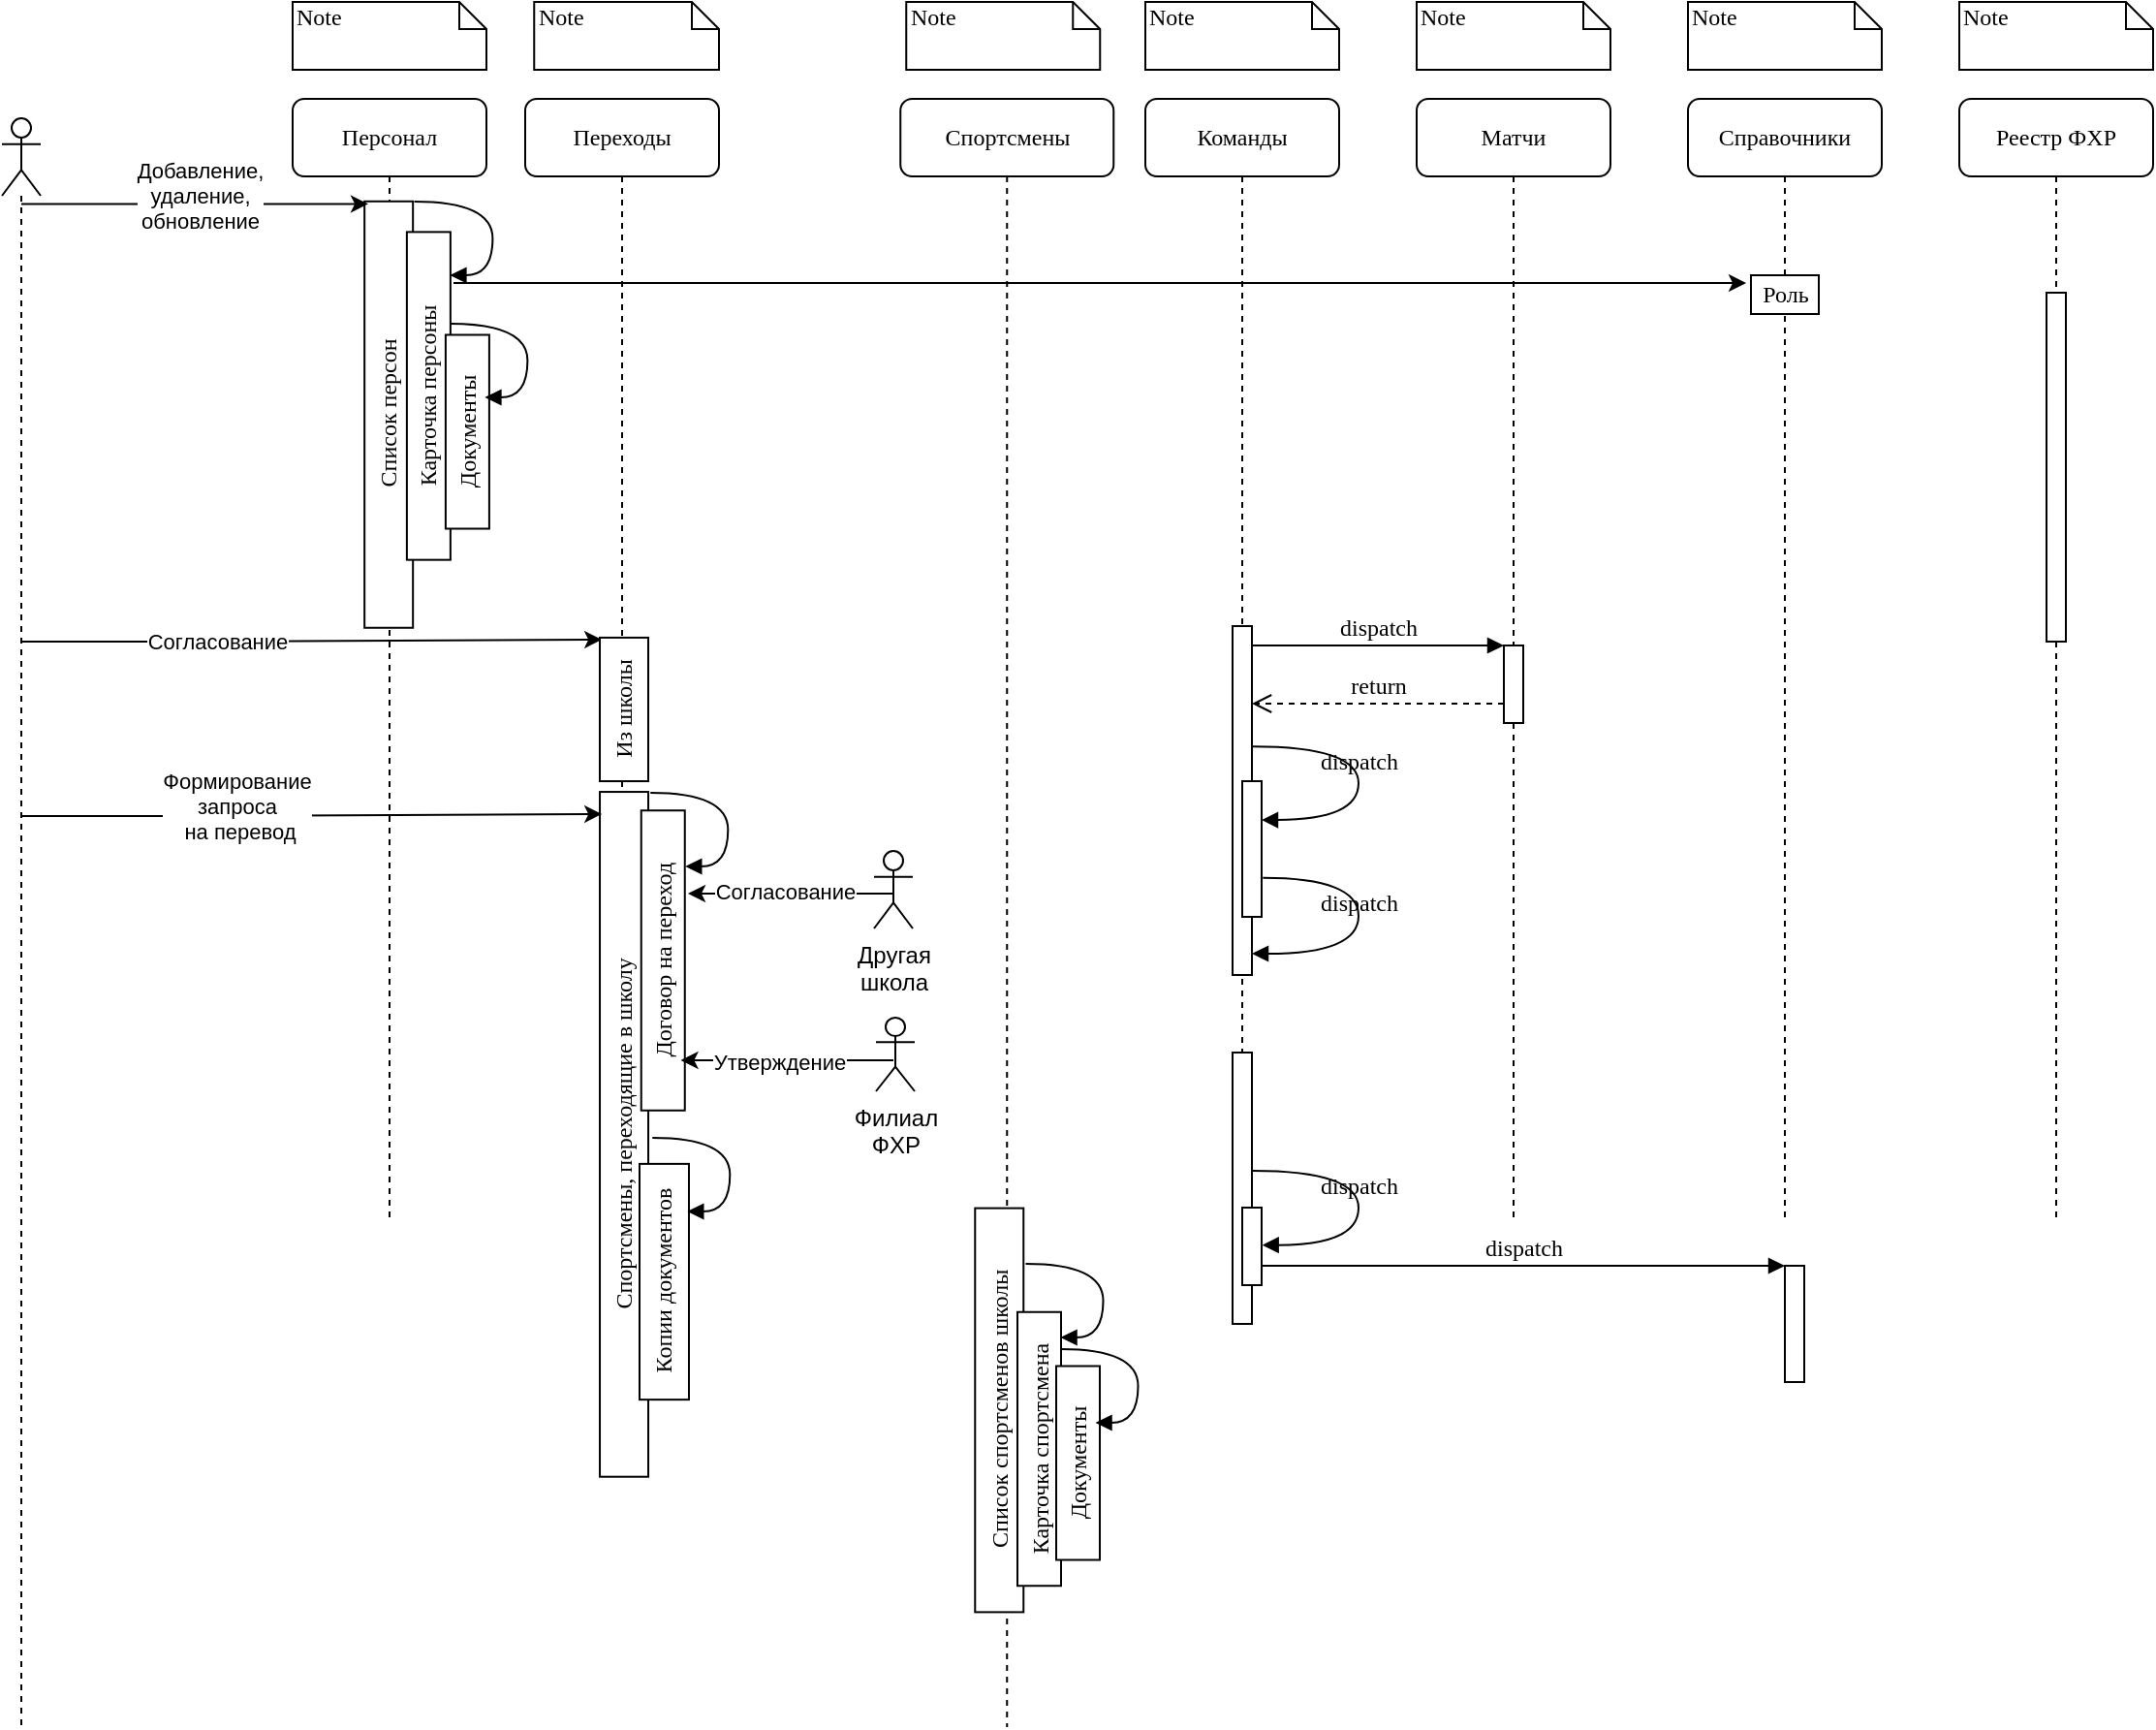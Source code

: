 <mxfile version="22.0.1" type="github">
  <diagram name="Page-1" id="13e1069c-82ec-6db2-03f1-153e76fe0fe0">
    <mxGraphModel dx="2134" dy="734" grid="1" gridSize="10" guides="1" tooltips="1" connect="1" arrows="1" fold="1" page="1" pageScale="1" pageWidth="1100" pageHeight="850" background="none" math="0" shadow="0">
      <root>
        <mxCell id="0" />
        <mxCell id="1" parent="0" />
        <mxCell id="7baba1c4bc27f4b0-4" value="Команды" style="shape=umlLifeline;perimeter=lifelinePerimeter;whiteSpace=wrap;html=1;container=1;collapsible=0;recursiveResize=0;outlineConnect=0;rounded=1;shadow=0;comic=0;labelBackgroundColor=none;strokeWidth=1;fontFamily=Verdana;fontSize=12;align=center;" parent="1" vertex="1">
          <mxGeometry x="540" y="80" width="100" height="580" as="geometry" />
        </mxCell>
        <mxCell id="7baba1c4bc27f4b0-5" value="Матчи" style="shape=umlLifeline;perimeter=lifelinePerimeter;whiteSpace=wrap;html=1;container=1;collapsible=0;recursiveResize=0;outlineConnect=0;rounded=1;shadow=0;comic=0;labelBackgroundColor=none;strokeWidth=1;fontFamily=Verdana;fontSize=12;align=center;" parent="1" vertex="1">
          <mxGeometry x="680" y="80" width="100" height="580" as="geometry" />
        </mxCell>
        <mxCell id="7baba1c4bc27f4b0-6" value="Справочники" style="shape=umlLifeline;perimeter=lifelinePerimeter;whiteSpace=wrap;html=1;container=1;collapsible=0;recursiveResize=0;outlineConnect=0;rounded=1;shadow=0;comic=0;labelBackgroundColor=none;strokeWidth=1;fontFamily=Verdana;fontSize=12;align=center;" parent="1" vertex="1">
          <mxGeometry x="820" y="80" width="100" height="580" as="geometry" />
        </mxCell>
        <mxCell id="9SHDzmh_qrSMF86yC2MF-11" value="Роль" style="html=1;points=[];perimeter=orthogonalPerimeter;rounded=0;shadow=0;comic=0;labelBackgroundColor=none;strokeWidth=1;fontFamily=Verdana;fontSize=12;align=center;" vertex="1" parent="7baba1c4bc27f4b0-6">
          <mxGeometry x="32.5" y="91" width="35" height="20" as="geometry" />
        </mxCell>
        <mxCell id="7baba1c4bc27f4b0-7" value="Реестр ФХР" style="shape=umlLifeline;perimeter=lifelinePerimeter;whiteSpace=wrap;html=1;container=1;collapsible=0;recursiveResize=0;outlineConnect=0;rounded=1;shadow=0;comic=0;labelBackgroundColor=none;strokeWidth=1;fontFamily=Verdana;fontSize=12;align=center;" parent="1" vertex="1">
          <mxGeometry x="960" y="80" width="100" height="580" as="geometry" />
        </mxCell>
        <mxCell id="7baba1c4bc27f4b0-25" value="" style="html=1;points=[];perimeter=orthogonalPerimeter;rounded=0;shadow=0;comic=0;labelBackgroundColor=none;strokeColor=#000000;strokeWidth=1;fillColor=#FFFFFF;fontFamily=Verdana;fontSize=12;fontColor=#000000;align=center;" parent="7baba1c4bc27f4b0-7" vertex="1">
          <mxGeometry x="45" y="100" width="10" height="180" as="geometry" />
        </mxCell>
        <mxCell id="7baba1c4bc27f4b0-8" value="Персонал" style="shape=umlLifeline;perimeter=lifelinePerimeter;whiteSpace=wrap;html=1;container=1;collapsible=0;recursiveResize=0;outlineConnect=0;rounded=1;shadow=0;comic=0;labelBackgroundColor=none;strokeWidth=1;fontFamily=Verdana;fontSize=12;align=center;" parent="1" vertex="1">
          <mxGeometry x="100" y="80" width="100" height="580" as="geometry" />
        </mxCell>
        <mxCell id="9SHDzmh_qrSMF86yC2MF-28" value="&lt;div style=&quot;direction: ltr;&quot;&gt;&lt;span style=&quot;background-color: initial;&quot;&gt;Список персон&lt;/span&gt;&lt;/div&gt;" style="html=1;points=[];perimeter=orthogonalPerimeter;rounded=0;shadow=0;comic=0;labelBackgroundColor=none;strokeWidth=1;fontFamily=Verdana;fontSize=12;align=center;direction=west;rotation=-90;" vertex="1" parent="7baba1c4bc27f4b0-8">
          <mxGeometry x="-60.41" y="150.38" width="219.99" height="25" as="geometry" />
        </mxCell>
        <mxCell id="9SHDzmh_qrSMF86yC2MF-29" value="&lt;div style=&quot;direction: ltr;&quot;&gt;&lt;span style=&quot;background-color: initial;&quot;&gt;Карточка персоны&lt;/span&gt;&lt;/div&gt;" style="html=1;points=[];perimeter=orthogonalPerimeter;rounded=0;shadow=0;comic=0;labelBackgroundColor=none;strokeWidth=1;fontFamily=Verdana;fontSize=12;align=center;direction=west;rotation=-90;" vertex="1" parent="7baba1c4bc27f4b0-8">
          <mxGeometry x="-14.38" y="142.01" width="169.14" height="22.5" as="geometry" />
        </mxCell>
        <mxCell id="9SHDzmh_qrSMF86yC2MF-30" value="&lt;div style=&quot;direction: ltr;&quot;&gt;&lt;span style=&quot;background-color: initial;&quot;&gt;Документы&lt;/span&gt;&lt;/div&gt;" style="html=1;points=[];perimeter=orthogonalPerimeter;rounded=0;shadow=0;comic=0;labelBackgroundColor=none;strokeWidth=1;fontFamily=Verdana;fontSize=12;align=center;direction=west;rotation=-90;" vertex="1" parent="7baba1c4bc27f4b0-8">
          <mxGeometry x="40.2" y="160.5" width="100" height="22.5" as="geometry" />
        </mxCell>
        <mxCell id="9SHDzmh_qrSMF86yC2MF-31" value="" style="html=1;verticalAlign=bottom;endArrow=block;labelBackgroundColor=none;fontFamily=Verdana;fontSize=12;elbow=vertical;edgeStyle=orthogonalEdgeStyle;curved=1;" edge="1" parent="7baba1c4bc27f4b0-8">
          <mxGeometry relative="1" as="geometry">
            <mxPoint x="62.82" y="53" as="sourcePoint" />
            <mxPoint x="81.2" y="91" as="targetPoint" />
            <Array as="points">
              <mxPoint x="103.2" y="53" />
              <mxPoint x="103.2" y="91" />
            </Array>
          </mxGeometry>
        </mxCell>
        <mxCell id="9SHDzmh_qrSMF86yC2MF-32" value="" style="html=1;verticalAlign=bottom;endArrow=block;labelBackgroundColor=none;fontFamily=Verdana;fontSize=12;elbow=vertical;edgeStyle=orthogonalEdgeStyle;curved=1;" edge="1" parent="7baba1c4bc27f4b0-8">
          <mxGeometry relative="1" as="geometry">
            <mxPoint x="81.2" y="116" as="sourcePoint" />
            <mxPoint x="99.2" y="154" as="targetPoint" />
            <Array as="points">
              <mxPoint x="121.2" y="116" />
              <mxPoint x="121.2" y="154" />
            </Array>
          </mxGeometry>
        </mxCell>
        <mxCell id="9SHDzmh_qrSMF86yC2MF-8" value="" style="endArrow=classic;html=1;rounded=0;entryX=0.258;entryY=1.18;entryDx=0;entryDy=0;entryPerimeter=0;" edge="1" parent="7baba1c4bc27f4b0-8" source="9SHDzmh_qrSMF86yC2MF-56">
          <mxGeometry width="50" height="50" relative="1" as="geometry">
            <mxPoint x="-260" y="220" as="sourcePoint" />
            <mxPoint x="159.58" y="278.974" as="targetPoint" />
            <Array as="points">
              <mxPoint x="-54.43" y="280" />
            </Array>
          </mxGeometry>
        </mxCell>
        <mxCell id="9SHDzmh_qrSMF86yC2MF-9" value="Согласование" style="edgeLabel;html=1;align=center;verticalAlign=middle;resizable=0;points=[];" vertex="1" connectable="0" parent="9SHDzmh_qrSMF86yC2MF-8">
          <mxGeometry x="-0.572" y="1" relative="1" as="geometry">
            <mxPoint x="37" y="1" as="offset" />
          </mxGeometry>
        </mxCell>
        <mxCell id="7baba1c4bc27f4b0-16" value="" style="html=1;points=[];perimeter=orthogonalPerimeter;rounded=0;shadow=0;comic=0;labelBackgroundColor=none;strokeWidth=1;fontFamily=Verdana;fontSize=12;align=center;" parent="1" vertex="1">
          <mxGeometry x="585" y="352" width="10" height="180" as="geometry" />
        </mxCell>
        <mxCell id="7baba1c4bc27f4b0-19" value="" style="html=1;points=[];perimeter=orthogonalPerimeter;rounded=0;shadow=0;comic=0;labelBackgroundColor=none;strokeWidth=1;fontFamily=Verdana;fontSize=12;align=center;" parent="1" vertex="1">
          <mxGeometry x="725" y="362" width="10" height="40" as="geometry" />
        </mxCell>
        <mxCell id="7baba1c4bc27f4b0-20" value="dispatch" style="html=1;verticalAlign=bottom;endArrow=block;entryX=0;entryY=0;labelBackgroundColor=none;fontFamily=Verdana;fontSize=12;edgeStyle=elbowEdgeStyle;elbow=vertical;" parent="1" source="7baba1c4bc27f4b0-16" target="7baba1c4bc27f4b0-19" edge="1">
          <mxGeometry relative="1" as="geometry">
            <mxPoint x="650" y="362" as="sourcePoint" />
          </mxGeometry>
        </mxCell>
        <mxCell id="7baba1c4bc27f4b0-21" value="return" style="html=1;verticalAlign=bottom;endArrow=open;dashed=1;endSize=8;labelBackgroundColor=none;fontFamily=Verdana;fontSize=12;edgeStyle=elbowEdgeStyle;elbow=vertical;" parent="1" source="7baba1c4bc27f4b0-19" target="7baba1c4bc27f4b0-16" edge="1">
          <mxGeometry relative="1" as="geometry">
            <mxPoint x="650" y="438" as="targetPoint" />
            <Array as="points">
              <mxPoint x="670" y="392" />
              <mxPoint x="700" y="392" />
            </Array>
          </mxGeometry>
        </mxCell>
        <mxCell id="7baba1c4bc27f4b0-22" value="" style="html=1;points=[];perimeter=orthogonalPerimeter;rounded=0;shadow=0;comic=0;labelBackgroundColor=none;strokeWidth=1;fontFamily=Verdana;fontSize=12;align=center;" parent="1" vertex="1">
          <mxGeometry x="585" y="572" width="10" height="140" as="geometry" />
        </mxCell>
        <mxCell id="7baba1c4bc27f4b0-28" value="" style="html=1;points=[];perimeter=orthogonalPerimeter;rounded=0;shadow=0;comic=0;labelBackgroundColor=none;strokeWidth=1;fontFamily=Verdana;fontSize=12;align=center;" parent="1" vertex="1">
          <mxGeometry x="870" y="682" width="10" height="60" as="geometry" />
        </mxCell>
        <mxCell id="7baba1c4bc27f4b0-29" value="dispatch" style="html=1;verticalAlign=bottom;endArrow=block;entryX=0;entryY=0;labelBackgroundColor=none;fontFamily=Verdana;fontSize=12;edgeStyle=elbowEdgeStyle;elbow=vertical;" parent="1" source="7baba1c4bc27f4b0-37" target="7baba1c4bc27f4b0-28" edge="1">
          <mxGeometry relative="1" as="geometry">
            <mxPoint x="800" y="682" as="sourcePoint" />
          </mxGeometry>
        </mxCell>
        <mxCell id="7baba1c4bc27f4b0-34" value="" style="html=1;points=[];perimeter=orthogonalPerimeter;rounded=0;shadow=0;comic=0;labelBackgroundColor=none;strokeWidth=1;fontFamily=Verdana;fontSize=12;align=center;" parent="1" vertex="1">
          <mxGeometry x="590" y="432" width="10" height="70" as="geometry" />
        </mxCell>
        <mxCell id="7baba1c4bc27f4b0-35" value="dispatch" style="html=1;verticalAlign=bottom;endArrow=block;labelBackgroundColor=none;fontFamily=Verdana;fontSize=12;elbow=vertical;edgeStyle=orthogonalEdgeStyle;curved=1;entryX=1;entryY=0.286;entryPerimeter=0;exitX=1.038;exitY=0.345;exitPerimeter=0;" parent="1" source="7baba1c4bc27f4b0-16" target="7baba1c4bc27f4b0-34" edge="1">
          <mxGeometry relative="1" as="geometry">
            <mxPoint x="465" y="362" as="sourcePoint" />
            <mxPoint x="595" y="362" as="targetPoint" />
            <Array as="points">
              <mxPoint x="650" y="414" />
              <mxPoint x="650" y="452" />
            </Array>
          </mxGeometry>
        </mxCell>
        <mxCell id="7baba1c4bc27f4b0-36" value="dispatch" style="html=1;verticalAlign=bottom;endArrow=block;labelBackgroundColor=none;fontFamily=Verdana;fontSize=12;elbow=vertical;edgeStyle=orthogonalEdgeStyle;curved=1;exitX=1.066;exitY=0.713;exitPerimeter=0;" parent="1" source="7baba1c4bc27f4b0-34" edge="1">
          <mxGeometry relative="1" as="geometry">
            <mxPoint x="610.333" y="482" as="sourcePoint" />
            <mxPoint x="595" y="521" as="targetPoint" />
            <Array as="points">
              <mxPoint x="650" y="482" />
              <mxPoint x="650" y="521" />
            </Array>
          </mxGeometry>
        </mxCell>
        <mxCell id="7baba1c4bc27f4b0-37" value="" style="html=1;points=[];perimeter=orthogonalPerimeter;rounded=0;shadow=0;comic=0;labelBackgroundColor=none;strokeWidth=1;fontFamily=Verdana;fontSize=12;align=center;" parent="1" vertex="1">
          <mxGeometry x="590" y="652" width="10" height="40" as="geometry" />
        </mxCell>
        <mxCell id="7baba1c4bc27f4b0-39" value="dispatch" style="html=1;verticalAlign=bottom;endArrow=block;labelBackgroundColor=none;fontFamily=Verdana;fontSize=12;elbow=vertical;edgeStyle=orthogonalEdgeStyle;curved=1;entryX=1;entryY=0.286;entryPerimeter=0;exitX=1.038;exitY=0.345;exitPerimeter=0;" parent="1" edge="1">
          <mxGeometry relative="1" as="geometry">
            <mxPoint x="595.333" y="633" as="sourcePoint" />
            <mxPoint x="600.333" y="671.333" as="targetPoint" />
            <Array as="points">
              <mxPoint x="650" y="633" />
              <mxPoint x="650" y="671" />
            </Array>
          </mxGeometry>
        </mxCell>
        <mxCell id="7baba1c4bc27f4b0-40" value="Note" style="shape=note;whiteSpace=wrap;html=1;size=14;verticalAlign=top;align=left;spacingTop=-6;rounded=0;shadow=0;comic=0;labelBackgroundColor=none;strokeWidth=1;fontFamily=Verdana;fontSize=12" parent="1" vertex="1">
          <mxGeometry x="100" y="30" width="100" height="35" as="geometry" />
        </mxCell>
        <mxCell id="7baba1c4bc27f4b0-43" value="Note" style="shape=note;whiteSpace=wrap;html=1;size=14;verticalAlign=top;align=left;spacingTop=-6;rounded=0;shadow=0;comic=0;labelBackgroundColor=none;strokeWidth=1;fontFamily=Verdana;fontSize=12" parent="1" vertex="1">
          <mxGeometry x="540" y="30" width="100" height="35" as="geometry" />
        </mxCell>
        <mxCell id="7baba1c4bc27f4b0-44" value="Note" style="shape=note;whiteSpace=wrap;html=1;size=14;verticalAlign=top;align=left;spacingTop=-6;rounded=0;shadow=0;comic=0;labelBackgroundColor=none;strokeWidth=1;fontFamily=Verdana;fontSize=12" parent="1" vertex="1">
          <mxGeometry x="680" y="30" width="100" height="35" as="geometry" />
        </mxCell>
        <mxCell id="7baba1c4bc27f4b0-45" value="Note" style="shape=note;whiteSpace=wrap;html=1;size=14;verticalAlign=top;align=left;spacingTop=-6;rounded=0;shadow=0;comic=0;labelBackgroundColor=none;strokeWidth=1;fontFamily=Verdana;fontSize=12" parent="1" vertex="1">
          <mxGeometry x="820" y="30" width="100" height="35" as="geometry" />
        </mxCell>
        <mxCell id="7baba1c4bc27f4b0-46" value="Note" style="shape=note;whiteSpace=wrap;html=1;size=14;verticalAlign=top;align=left;spacingTop=-6;rounded=0;shadow=0;comic=0;labelBackgroundColor=none;strokeWidth=1;fontFamily=Verdana;fontSize=12" parent="1" vertex="1">
          <mxGeometry x="960" y="30" width="100" height="35" as="geometry" />
        </mxCell>
        <mxCell id="9SHDzmh_qrSMF86yC2MF-10" value="" style="endArrow=classic;html=1;rounded=0;entryX=-0.071;entryY=0.2;entryDx=0;entryDy=0;entryPerimeter=0;" edge="1" parent="1" target="9SHDzmh_qrSMF86yC2MF-11">
          <mxGeometry width="50" height="50" relative="1" as="geometry">
            <mxPoint x="183" y="175" as="sourcePoint" />
            <mxPoint x="843" y="175" as="targetPoint" />
            <Array as="points">
              <mxPoint x="377" y="175" />
            </Array>
          </mxGeometry>
        </mxCell>
        <mxCell id="9SHDzmh_qrSMF86yC2MF-5" value="" style="endArrow=classic;html=1;rounded=0;entryX=0.006;entryY=0.923;entryDx=0;entryDy=0;entryPerimeter=0;" edge="1" parent="1" source="9SHDzmh_qrSMF86yC2MF-56" target="9SHDzmh_qrSMF86yC2MF-28">
          <mxGeometry width="50" height="50" relative="1" as="geometry">
            <mxPoint x="-160" y="280" as="sourcePoint" />
            <mxPoint x="130" y="134.71" as="targetPoint" />
          </mxGeometry>
        </mxCell>
        <mxCell id="9SHDzmh_qrSMF86yC2MF-6" value="Добавление,&lt;br&gt;удаление,&lt;br&gt;обновление" style="edgeLabel;html=1;align=center;verticalAlign=middle;resizable=0;points=[];" vertex="1" connectable="0" parent="9SHDzmh_qrSMF86yC2MF-5">
          <mxGeometry x="-0.572" y="1" relative="1" as="geometry">
            <mxPoint x="53" y="-3" as="offset" />
          </mxGeometry>
        </mxCell>
        <mxCell id="9SHDzmh_qrSMF86yC2MF-38" value="" style="group" vertex="1" connectable="0" parent="1">
          <mxGeometry x="413.63" y="30" width="122.63" height="890" as="geometry" />
        </mxCell>
        <mxCell id="9SHDzmh_qrSMF86yC2MF-39" value="Спортсмены" style="shape=umlLifeline;perimeter=lifelinePerimeter;whiteSpace=wrap;html=1;container=1;collapsible=0;recursiveResize=0;outlineConnect=0;rounded=1;shadow=0;comic=0;labelBackgroundColor=none;strokeWidth=1;fontFamily=Verdana;fontSize=12;align=center;" vertex="1" parent="9SHDzmh_qrSMF86yC2MF-38">
          <mxGeometry y="50" width="110" height="840" as="geometry" />
        </mxCell>
        <mxCell id="9SHDzmh_qrSMF86yC2MF-40" value="&lt;div style=&quot;direction: ltr;&quot;&gt;&lt;span style=&quot;background-color: initial;&quot;&gt;Список спортсменов школы&lt;/span&gt;&lt;/div&gt;" style="html=1;points=[];perimeter=orthogonalPerimeter;rounded=0;shadow=0;comic=0;labelBackgroundColor=none;strokeWidth=1;fontFamily=Verdana;fontSize=12;align=center;direction=west;rotation=-90;" vertex="1" parent="9SHDzmh_qrSMF86yC2MF-39">
          <mxGeometry x="-53.19" y="664" width="208.4" height="25" as="geometry" />
        </mxCell>
        <mxCell id="9SHDzmh_qrSMF86yC2MF-43" value="&lt;div style=&quot;direction: ltr;&quot;&gt;&lt;span style=&quot;background-color: initial;&quot;&gt;Карточка спортсмена&lt;/span&gt;&lt;/div&gt;" style="html=1;points=[];perimeter=orthogonalPerimeter;rounded=0;shadow=0;comic=0;labelBackgroundColor=none;strokeWidth=1;fontFamily=Verdana;fontSize=12;align=center;direction=west;rotation=-90;" vertex="1" parent="9SHDzmh_qrSMF86yC2MF-39">
          <mxGeometry x="1" y="685.25" width="141.25" height="22.5" as="geometry" />
        </mxCell>
        <mxCell id="9SHDzmh_qrSMF86yC2MF-45" value="&lt;div style=&quot;direction: ltr;&quot;&gt;&lt;span style=&quot;background-color: initial;&quot;&gt;Документы&lt;/span&gt;&lt;/div&gt;" style="html=1;points=[];perimeter=orthogonalPerimeter;rounded=0;shadow=0;comic=0;labelBackgroundColor=none;strokeWidth=1;fontFamily=Verdana;fontSize=12;align=center;direction=west;rotation=-90;" vertex="1" parent="9SHDzmh_qrSMF86yC2MF-38">
          <mxGeometry x="41.63" y="742.5" width="100" height="22.5" as="geometry" />
        </mxCell>
        <mxCell id="9SHDzmh_qrSMF86yC2MF-46" value="" style="html=1;verticalAlign=bottom;endArrow=block;labelBackgroundColor=none;fontFamily=Verdana;fontSize=12;elbow=vertical;edgeStyle=orthogonalEdgeStyle;curved=1;" edge="1" parent="9SHDzmh_qrSMF86yC2MF-38">
          <mxGeometry relative="1" as="geometry">
            <mxPoint x="64.63" y="651" as="sourcePoint" />
            <mxPoint x="82.63" y="689" as="targetPoint" />
            <Array as="points">
              <mxPoint x="104.63" y="651" />
              <mxPoint x="104.63" y="689" />
            </Array>
          </mxGeometry>
        </mxCell>
        <mxCell id="9SHDzmh_qrSMF86yC2MF-47" value="" style="html=1;verticalAlign=bottom;endArrow=block;labelBackgroundColor=none;fontFamily=Verdana;fontSize=12;elbow=vertical;edgeStyle=orthogonalEdgeStyle;curved=1;" edge="1" parent="9SHDzmh_qrSMF86yC2MF-38">
          <mxGeometry relative="1" as="geometry">
            <mxPoint x="82.63" y="695" as="sourcePoint" />
            <mxPoint x="100.63" y="733" as="targetPoint" />
            <Array as="points">
              <mxPoint x="122.63" y="695" />
              <mxPoint x="122.63" y="733" />
            </Array>
          </mxGeometry>
        </mxCell>
        <mxCell id="9SHDzmh_qrSMF86yC2MF-3" value="Филиал&lt;br&gt;ФХР" style="shape=umlActor;verticalLabelPosition=bottom;verticalAlign=top;html=1;outlineConnect=0;" vertex="1" parent="9SHDzmh_qrSMF86yC2MF-38">
          <mxGeometry x="-12.63" y="524" width="20" height="38" as="geometry" />
        </mxCell>
        <mxCell id="9SHDzmh_qrSMF86yC2MF-2" value="Другая&lt;br&gt;школа" style="shape=umlActor;verticalLabelPosition=bottom;verticalAlign=top;html=1;outlineConnect=0;" vertex="1" parent="9SHDzmh_qrSMF86yC2MF-38">
          <mxGeometry x="-13.63" y="438" width="20" height="40" as="geometry" />
        </mxCell>
        <mxCell id="9SHDzmh_qrSMF86yC2MF-44" value="Note" style="shape=note;whiteSpace=wrap;html=1;size=14;verticalAlign=top;align=left;spacingTop=-6;rounded=0;shadow=0;comic=0;labelBackgroundColor=none;strokeWidth=1;fontFamily=Verdana;fontSize=12" vertex="1" parent="1">
          <mxGeometry x="416.63" y="30" width="100" height="35" as="geometry" />
        </mxCell>
        <mxCell id="7baba1c4bc27f4b0-2" value="Переходы" style="shape=umlLifeline;perimeter=lifelinePerimeter;whiteSpace=wrap;html=1;container=1;collapsible=0;recursiveResize=0;outlineConnect=0;rounded=1;shadow=0;comic=0;labelBackgroundColor=none;strokeWidth=1;fontFamily=Verdana;fontSize=12;align=center;" parent="1" vertex="1">
          <mxGeometry x="220" y="80" width="100" height="710" as="geometry" />
        </mxCell>
        <mxCell id="7baba1c4bc27f4b0-10" value="&lt;div style=&quot;direction: ltr;&quot;&gt;&lt;span style=&quot;background-color: initial;&quot;&gt;Спортсмены, переходящие в школу&lt;/span&gt;&lt;/div&gt;" style="html=1;points=[];perimeter=orthogonalPerimeter;rounded=0;shadow=0;comic=0;labelBackgroundColor=none;strokeWidth=1;fontFamily=Verdana;fontSize=12;align=center;direction=west;rotation=-90;" parent="7baba1c4bc27f4b0-2" vertex="1">
          <mxGeometry x="-125.64" y="521.69" width="353.33" height="25" as="geometry" />
        </mxCell>
        <mxCell id="9SHDzmh_qrSMF86yC2MF-18" value="&lt;div style=&quot;direction: ltr;&quot;&gt;&lt;span style=&quot;background-color: initial;&quot;&gt;Договор на переход&lt;/span&gt;&lt;/div&gt;" style="html=1;points=[];perimeter=orthogonalPerimeter;rounded=0;shadow=0;comic=0;labelBackgroundColor=none;strokeWidth=1;fontFamily=Verdana;fontSize=12;align=center;direction=west;rotation=-90;" vertex="1" parent="7baba1c4bc27f4b0-2">
          <mxGeometry x="-6.25" y="433.25" width="154.75" height="22.5" as="geometry" />
        </mxCell>
        <mxCell id="9SHDzmh_qrSMF86yC2MF-48" value="&lt;div style=&quot;direction: ltr;&quot;&gt;&lt;span style=&quot;background-color: initial;&quot;&gt;Из школы&lt;/span&gt;&lt;/div&gt;" style="html=1;points=[];perimeter=orthogonalPerimeter;rounded=0;shadow=0;comic=0;labelBackgroundColor=none;strokeWidth=1;fontFamily=Verdana;fontSize=12;align=center;direction=west;rotation=-90;" vertex="1" parent="7baba1c4bc27f4b0-2">
          <mxGeometry x="13.97" y="302.49" width="74.07" height="25" as="geometry" />
        </mxCell>
        <mxCell id="9SHDzmh_qrSMF86yC2MF-20" value="&lt;div style=&quot;direction: ltr;&quot;&gt;&lt;span style=&quot;background-color: initial;&quot;&gt;Копии&amp;nbsp;&lt;/span&gt;&lt;span style=&quot;background-color: initial;&quot;&gt;документов&lt;/span&gt;&lt;/div&gt;" style="html=1;points=[];perimeter=orthogonalPerimeter;rounded=0;shadow=0;comic=0;labelBackgroundColor=none;strokeWidth=1;fontFamily=Verdana;fontSize=12;align=center;direction=west;rotation=-90;" vertex="1" parent="7baba1c4bc27f4b0-2">
          <mxGeometry x="10.93" y="597.51" width="121.63" height="25.49" as="geometry" />
        </mxCell>
        <mxCell id="7baba1c4bc27f4b0-41" value="Note" style="shape=note;whiteSpace=wrap;html=1;size=14;verticalAlign=top;align=left;spacingTop=-6;rounded=0;shadow=0;comic=0;labelBackgroundColor=none;strokeWidth=1;fontFamily=Verdana;fontSize=12" parent="1" vertex="1">
          <mxGeometry x="224.63" y="30" width="95.37" height="35" as="geometry" />
        </mxCell>
        <mxCell id="9SHDzmh_qrSMF86yC2MF-26" value="" style="html=1;verticalAlign=bottom;endArrow=block;labelBackgroundColor=none;fontFamily=Verdana;fontSize=12;elbow=vertical;edgeStyle=orthogonalEdgeStyle;curved=1;" edge="1" parent="1">
          <mxGeometry relative="1" as="geometry">
            <mxPoint x="284.63" y="438" as="sourcePoint" />
            <mxPoint x="302.63" y="476" as="targetPoint" />
            <Array as="points">
              <mxPoint x="324.63" y="438" />
              <mxPoint x="324.63" y="476" />
            </Array>
          </mxGeometry>
        </mxCell>
        <mxCell id="9SHDzmh_qrSMF86yC2MF-27" value="" style="html=1;verticalAlign=bottom;endArrow=block;labelBackgroundColor=none;fontFamily=Verdana;fontSize=12;elbow=vertical;edgeStyle=orthogonalEdgeStyle;curved=1;" edge="1" parent="1">
          <mxGeometry relative="1" as="geometry">
            <mxPoint x="285.63" y="616" as="sourcePoint" />
            <mxPoint x="303.63" y="654" as="targetPoint" />
            <Array as="points">
              <mxPoint x="325.63" y="616" />
              <mxPoint x="325.63" y="654" />
            </Array>
          </mxGeometry>
        </mxCell>
        <mxCell id="9SHDzmh_qrSMF86yC2MF-52" value="" style="endArrow=classic;html=1;rounded=0;" edge="1" parent="1" target="7baba1c4bc27f4b0-8">
          <mxGeometry width="50" height="50" relative="1" as="geometry">
            <mxPoint x="150" y="390" as="sourcePoint" />
            <mxPoint x="200" y="340" as="targetPoint" />
          </mxGeometry>
        </mxCell>
        <mxCell id="9SHDzmh_qrSMF86yC2MF-56" value="" style="shape=umlLifeline;perimeter=lifelinePerimeter;whiteSpace=wrap;html=1;container=1;dropTarget=0;collapsible=0;recursiveResize=0;outlineConnect=0;portConstraint=eastwest;newEdgeStyle={&quot;curved&quot;:0,&quot;rounded&quot;:0};participant=umlActor;" vertex="1" parent="1">
          <mxGeometry x="-50" y="90" width="20" height="830" as="geometry" />
        </mxCell>
        <mxCell id="9SHDzmh_qrSMF86yC2MF-53" value="" style="endArrow=classic;html=1;rounded=0;entryX=0.258;entryY=1.18;entryDx=0;entryDy=0;entryPerimeter=0;" edge="1" parent="1" source="9SHDzmh_qrSMF86yC2MF-56">
          <mxGeometry width="50" height="50" relative="1" as="geometry">
            <mxPoint x="-155.18" y="330" as="sourcePoint" />
            <mxPoint x="259.58" y="448.974" as="targetPoint" />
            <Array as="points">
              <mxPoint x="45.57" y="450" />
            </Array>
          </mxGeometry>
        </mxCell>
        <mxCell id="9SHDzmh_qrSMF86yC2MF-54" value="Формирование&lt;br&gt;запроса&lt;br&gt;&amp;nbsp;на перевод" style="edgeLabel;html=1;align=center;verticalAlign=middle;resizable=0;points=[];" vertex="1" connectable="0" parent="9SHDzmh_qrSMF86yC2MF-53">
          <mxGeometry x="-0.572" y="1" relative="1" as="geometry">
            <mxPoint x="47" y="-4" as="offset" />
          </mxGeometry>
        </mxCell>
        <mxCell id="9SHDzmh_qrSMF86yC2MF-57" style="edgeStyle=orthogonalEdgeStyle;rounded=0;orthogonalLoop=1;jettySize=auto;html=1;exitX=0.5;exitY=0.5;exitDx=0;exitDy=0;exitPerimeter=0;" edge="1" parent="1" source="9SHDzmh_qrSMF86yC2MF-2">
          <mxGeometry relative="1" as="geometry">
            <mxPoint x="410" y="474" as="sourcePoint" />
            <mxPoint x="304" y="490" as="targetPoint" />
            <Array as="points">
              <mxPoint x="410" y="490" />
            </Array>
          </mxGeometry>
        </mxCell>
        <mxCell id="9SHDzmh_qrSMF86yC2MF-62" value="Согласование" style="edgeLabel;html=1;align=center;verticalAlign=middle;resizable=0;points=[];" vertex="1" connectable="0" parent="9SHDzmh_qrSMF86yC2MF-57">
          <mxGeometry x="0.189" relative="1" as="geometry">
            <mxPoint x="6" y="-1" as="offset" />
          </mxGeometry>
        </mxCell>
        <mxCell id="9SHDzmh_qrSMF86yC2MF-63" value="" style="edgeStyle=orthogonalEdgeStyle;rounded=0;orthogonalLoop=1;jettySize=auto;html=1;" edge="1" parent="1">
          <mxGeometry relative="1" as="geometry">
            <mxPoint x="410" y="576" as="sourcePoint" />
            <mxPoint x="300.245" y="576" as="targetPoint" />
            <Array as="points">
              <mxPoint x="339" y="576" />
              <mxPoint x="339" y="576" />
            </Array>
          </mxGeometry>
        </mxCell>
        <mxCell id="9SHDzmh_qrSMF86yC2MF-64" value="Утверждение" style="edgeLabel;html=1;align=center;verticalAlign=middle;resizable=0;points=[];" vertex="1" connectable="0" parent="9SHDzmh_qrSMF86yC2MF-63">
          <mxGeometry x="0.075" y="1" relative="1" as="geometry">
            <mxPoint as="offset" />
          </mxGeometry>
        </mxCell>
      </root>
    </mxGraphModel>
  </diagram>
</mxfile>
